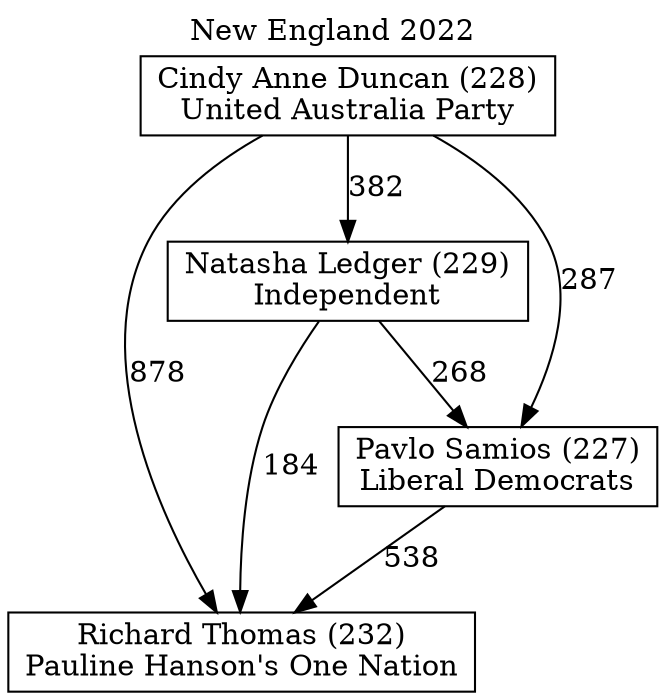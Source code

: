 // House preference flow
digraph "Richard Thomas (232)_New England_2022" {
	graph [label="New England 2022" labelloc=t mclimit=10]
	node [shape=box]
	"Richard Thomas (232)" [label="Richard Thomas (232)
Pauline Hanson's One Nation"]
	"Natasha Ledger (229)" [label="Natasha Ledger (229)
Independent"]
	"Pavlo Samios (227)" [label="Pavlo Samios (227)
Liberal Democrats"]
	"Cindy Anne Duncan (228)" [label="Cindy Anne Duncan (228)
United Australia Party"]
	"Cindy Anne Duncan (228)" -> "Pavlo Samios (227)" [label=287]
	"Cindy Anne Duncan (228)" -> "Natasha Ledger (229)" [label=382]
	"Natasha Ledger (229)" -> "Pavlo Samios (227)" [label=268]
	"Pavlo Samios (227)" -> "Richard Thomas (232)" [label=538]
	"Natasha Ledger (229)" -> "Richard Thomas (232)" [label=184]
	"Cindy Anne Duncan (228)" -> "Richard Thomas (232)" [label=878]
}
